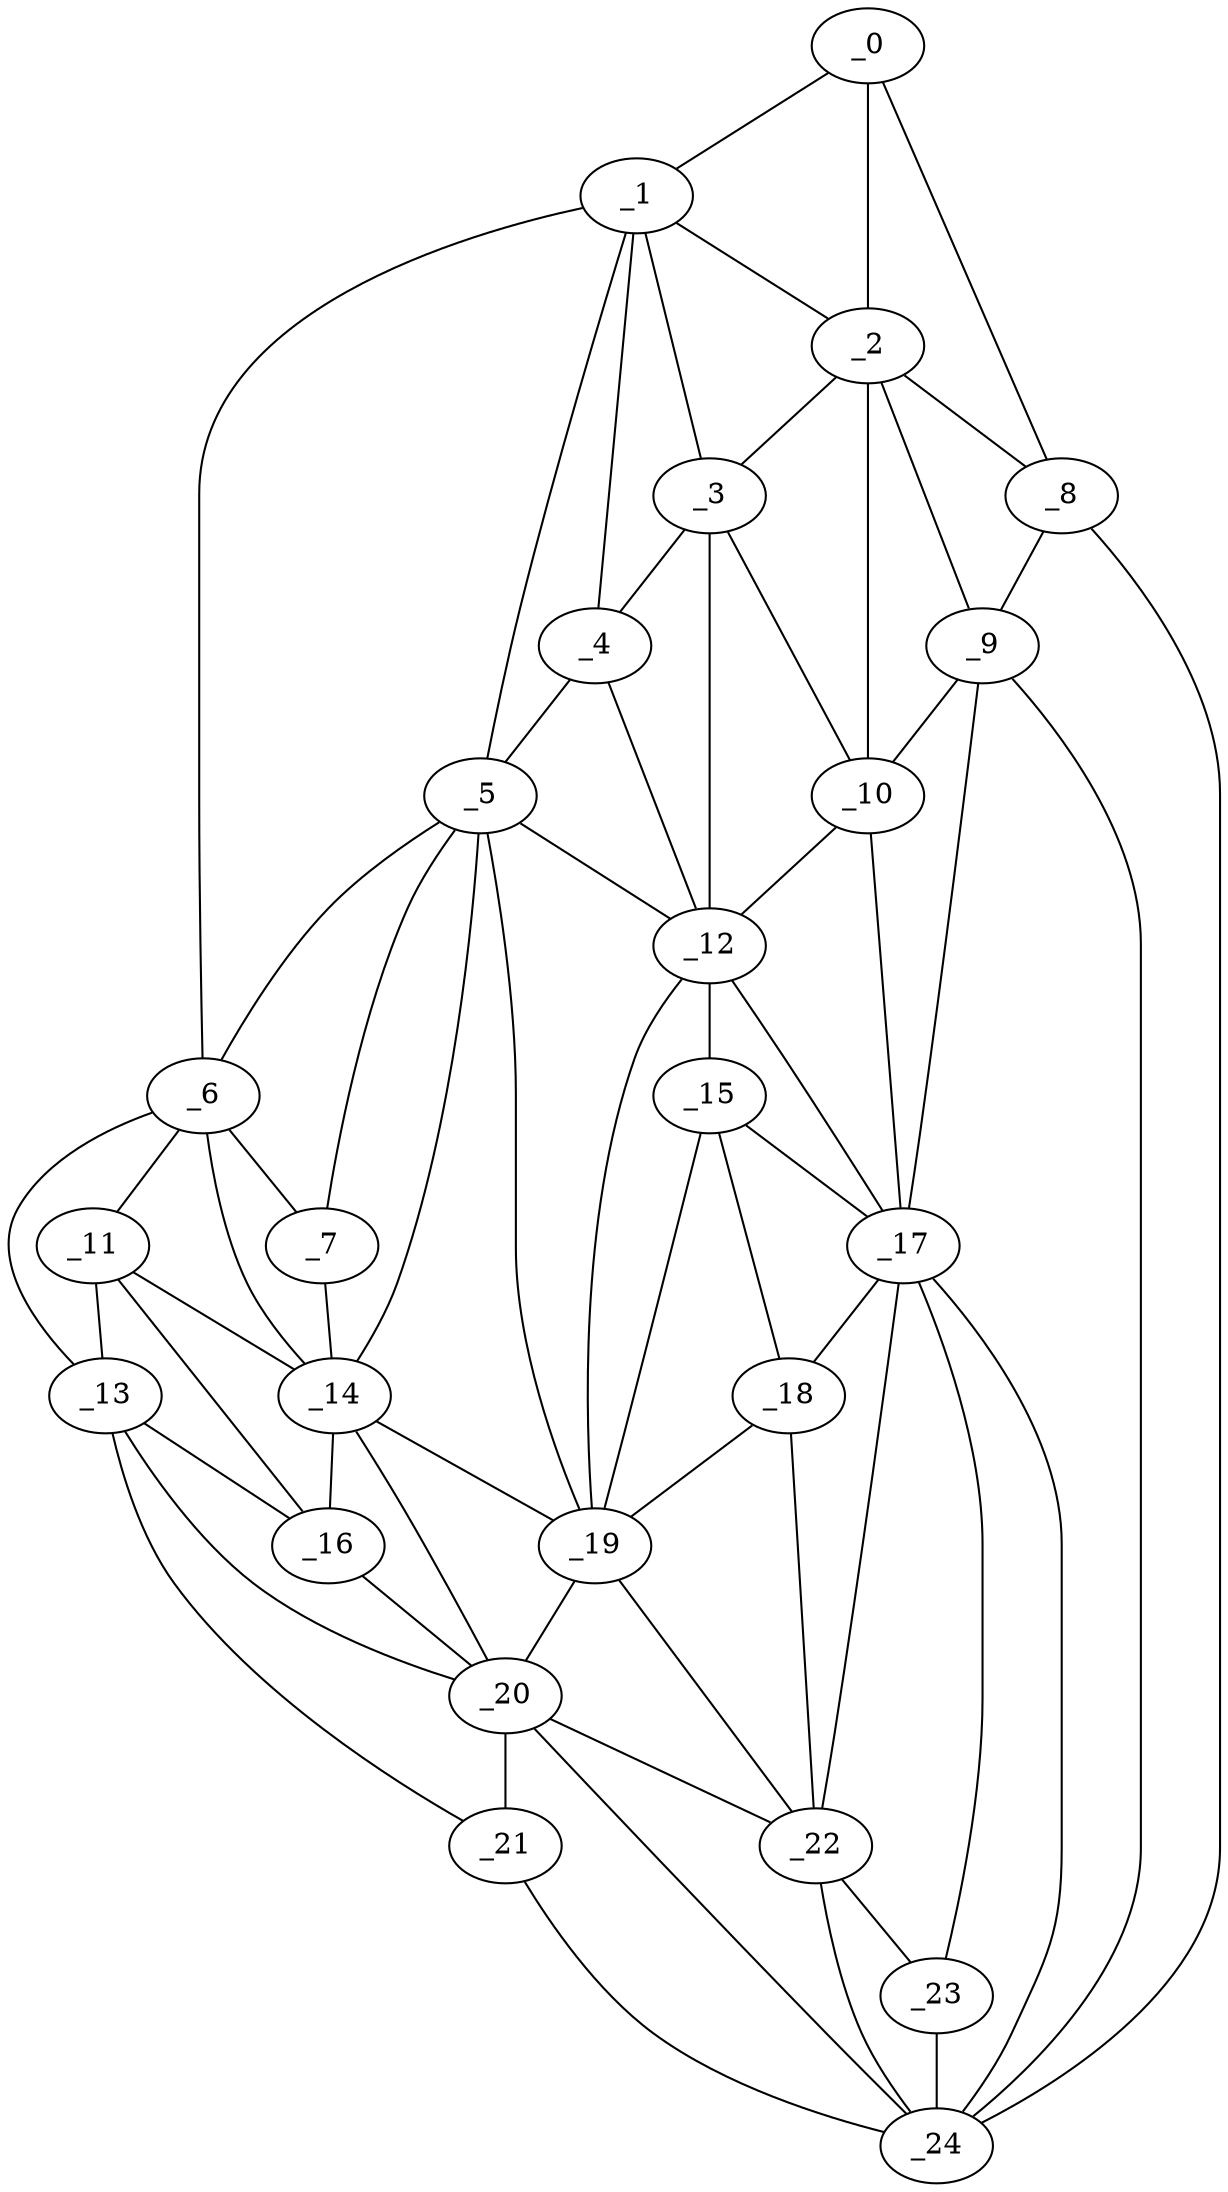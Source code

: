 graph "obj89__120.gxl" {
	_0	 [x=28,
		y=12];
	_1	 [x=33,
		y=50];
	_0 -- _1	 [valence=1];
	_2	 [x=36,
		y=24];
	_0 -- _2	 [valence=1];
	_8	 [x=57,
		y=5];
	_0 -- _8	 [valence=1];
	_1 -- _2	 [valence=2];
	_3	 [x=41,
		y=37];
	_1 -- _3	 [valence=1];
	_4	 [x=46,
		y=54];
	_1 -- _4	 [valence=2];
	_5	 [x=51,
		y=78];
	_1 -- _5	 [valence=1];
	_6	 [x=51,
		y=94];
	_1 -- _6	 [valence=1];
	_2 -- _3	 [valence=2];
	_2 -- _8	 [valence=2];
	_9	 [x=65,
		y=13];
	_2 -- _9	 [valence=1];
	_10	 [x=68,
		y=27];
	_2 -- _10	 [valence=2];
	_3 -- _4	 [valence=2];
	_3 -- _10	 [valence=2];
	_12	 [x=74,
		y=40];
	_3 -- _12	 [valence=2];
	_4 -- _5	 [valence=2];
	_4 -- _12	 [valence=2];
	_5 -- _6	 [valence=2];
	_7	 [x=53,
		y=84];
	_5 -- _7	 [valence=2];
	_5 -- _12	 [valence=2];
	_14	 [x=82,
		y=98];
	_5 -- _14	 [valence=2];
	_19	 [x=91,
		y=43];
	_5 -- _19	 [valence=2];
	_6 -- _7	 [valence=1];
	_11	 [x=71,
		y=108];
	_6 -- _11	 [valence=2];
	_13	 [x=79,
		y=118];
	_6 -- _13	 [valence=1];
	_6 -- _14	 [valence=2];
	_7 -- _14	 [valence=2];
	_8 -- _9	 [valence=1];
	_24	 [x=104,
		y=10];
	_8 -- _24	 [valence=1];
	_9 -- _10	 [valence=2];
	_17	 [x=86,
		y=25];
	_9 -- _17	 [valence=2];
	_9 -- _24	 [valence=1];
	_10 -- _12	 [valence=2];
	_10 -- _17	 [valence=1];
	_11 -- _13	 [valence=2];
	_11 -- _14	 [valence=2];
	_16	 [x=83,
		y=103];
	_11 -- _16	 [valence=2];
	_15	 [x=83,
		y=39];
	_12 -- _15	 [valence=2];
	_12 -- _17	 [valence=2];
	_12 -- _19	 [valence=1];
	_13 -- _16	 [valence=1];
	_20	 [x=94,
		y=110];
	_13 -- _20	 [valence=2];
	_21	 [x=94,
		y=119];
	_13 -- _21	 [valence=1];
	_14 -- _16	 [valence=2];
	_14 -- _19	 [valence=1];
	_14 -- _20	 [valence=2];
	_15 -- _17	 [valence=2];
	_18	 [x=88,
		y=37];
	_15 -- _18	 [valence=2];
	_15 -- _19	 [valence=2];
	_16 -- _20	 [valence=1];
	_17 -- _18	 [valence=1];
	_22	 [x=96,
		y=34];
	_17 -- _22	 [valence=2];
	_23	 [x=100,
		y=20];
	_17 -- _23	 [valence=1];
	_17 -- _24	 [valence=1];
	_18 -- _19	 [valence=1];
	_18 -- _22	 [valence=2];
	_19 -- _20	 [valence=2];
	_19 -- _22	 [valence=2];
	_20 -- _21	 [valence=2];
	_20 -- _22	 [valence=1];
	_20 -- _24	 [valence=1];
	_21 -- _24	 [valence=1];
	_22 -- _23	 [valence=2];
	_22 -- _24	 [valence=1];
	_23 -- _24	 [valence=2];
}
